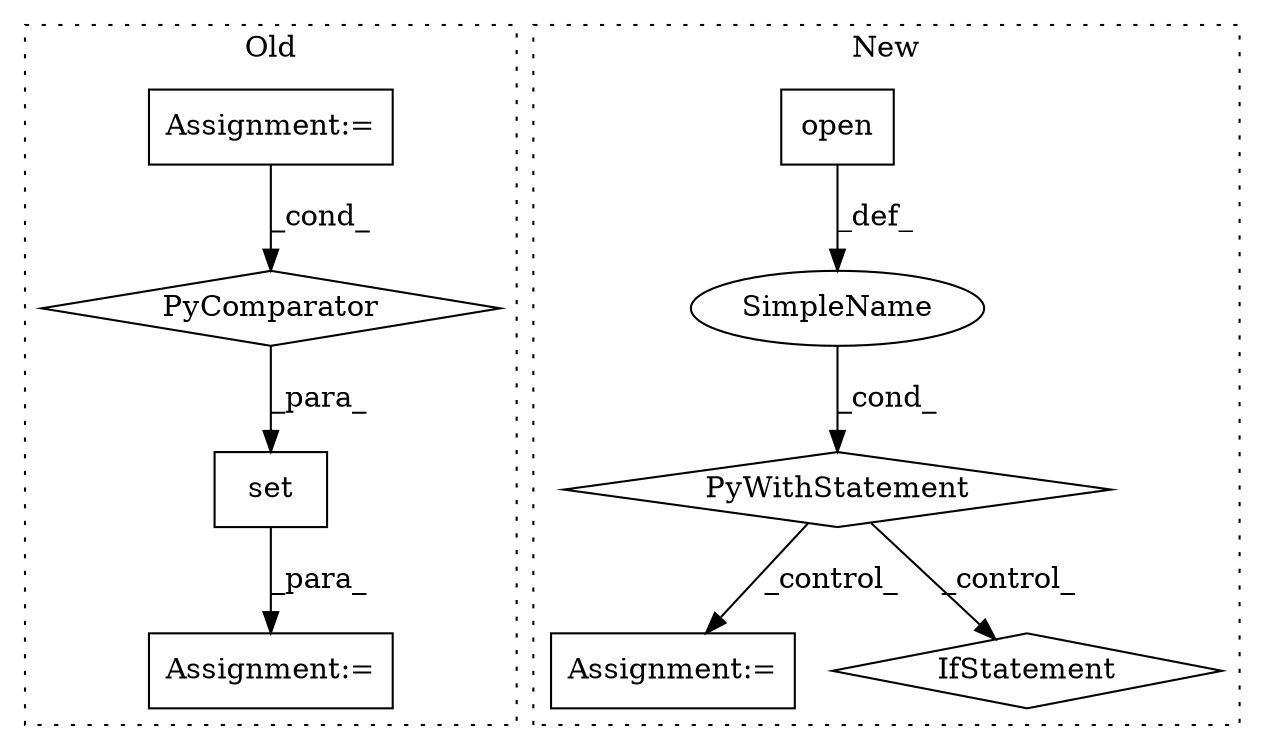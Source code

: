 digraph G {
subgraph cluster0 {
1 [label="set" a="32" s="1385,1522" l="15,-5" shape="box"];
5 [label="Assignment:=" a="7" s="1563" l="1" shape="box"];
6 [label="Assignment:=" a="7" s="1493" l="21" shape="box"];
8 [label="PyComparator" a="113" s="1493" l="21" shape="diamond"];
label = "Old";
style="dotted";
}
subgraph cluster1 {
2 [label="PyWithStatement" a="104" s="919,964" l="10,2" shape="diamond"];
3 [label="Assignment:=" a="7" s="1118" l="2" shape="box"];
4 [label="SimpleName" a="42" s="" l="" shape="ellipse"];
7 [label="IfStatement" a="25" s="1145,1160" l="4,2" shape="diamond"];
9 [label="open" a="32" s="929,963" l="5,1" shape="box"];
label = "New";
style="dotted";
}
1 -> 5 [label="_para_"];
2 -> 3 [label="_control_"];
2 -> 7 [label="_control_"];
4 -> 2 [label="_cond_"];
6 -> 8 [label="_cond_"];
8 -> 1 [label="_para_"];
9 -> 4 [label="_def_"];
}